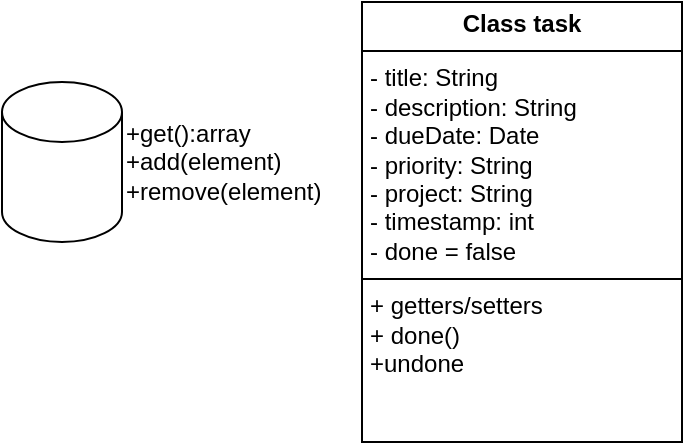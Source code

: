 <mxfile version="24.0.0" type="github">
  <diagram name="Page-1" id="wGIldLySCaXN1saa6mpH">
    <mxGraphModel dx="421" dy="345" grid="1" gridSize="10" guides="1" tooltips="1" connect="1" arrows="1" fold="1" page="1" pageScale="1" pageWidth="850" pageHeight="1100" math="0" shadow="0">
      <root>
        <mxCell id="0" />
        <mxCell id="1" parent="0" />
        <mxCell id="MFRUDuOW7UDG3G4xb0Pp-1" value="" style="shape=cylinder3;whiteSpace=wrap;html=1;boundedLbl=1;backgroundOutline=1;size=15;" vertex="1" parent="1">
          <mxGeometry x="30" y="60" width="60" height="80" as="geometry" />
        </mxCell>
        <mxCell id="MFRUDuOW7UDG3G4xb0Pp-2" value="+get():array&lt;div&gt;+add(element)&lt;/div&gt;&lt;div&gt;+remove(element)&lt;/div&gt;" style="text;html=1;align=left;verticalAlign=middle;whiteSpace=wrap;rounded=0;" vertex="1" parent="1">
          <mxGeometry x="90" y="60" width="100" height="80" as="geometry" />
        </mxCell>
        <mxCell id="MFRUDuOW7UDG3G4xb0Pp-4" value="&lt;p style=&quot;margin:0px;margin-top:4px;text-align:center;&quot;&gt;&lt;b&gt;Class task&lt;/b&gt;&lt;/p&gt;&lt;hr size=&quot;1&quot; style=&quot;border-style:solid;&quot;&gt;&lt;p style=&quot;margin:0px;margin-left:4px;&quot;&gt;- title: String&lt;/p&gt;&lt;p style=&quot;margin:0px;margin-left:4px;&quot;&gt;- description: String&lt;/p&gt;&lt;p style=&quot;margin:0px;margin-left:4px;&quot;&gt;- dueDate: Date&lt;/p&gt;&lt;p style=&quot;margin:0px;margin-left:4px;&quot;&gt;- priority: String&lt;/p&gt;&lt;p style=&quot;margin:0px;margin-left:4px;&quot;&gt;- project: String&lt;/p&gt;&lt;p style=&quot;margin:0px;margin-left:4px;&quot;&gt;- timestamp: int&lt;/p&gt;&lt;p style=&quot;margin:0px;margin-left:4px;&quot;&gt;- done = false&lt;/p&gt;&lt;hr size=&quot;1&quot; style=&quot;border-style:solid;&quot;&gt;&lt;p style=&quot;margin:0px;margin-left:4px;&quot;&gt;+ getters/setters&amp;nbsp;&lt;/p&gt;&lt;p style=&quot;margin:0px;margin-left:4px;&quot;&gt;+ done()&lt;/p&gt;&lt;p style=&quot;margin:0px;margin-left:4px;&quot;&gt;+undone&lt;/p&gt;" style="verticalAlign=top;align=left;overflow=fill;html=1;whiteSpace=wrap;" vertex="1" parent="1">
          <mxGeometry x="210" y="20" width="160" height="220" as="geometry" />
        </mxCell>
      </root>
    </mxGraphModel>
  </diagram>
</mxfile>
